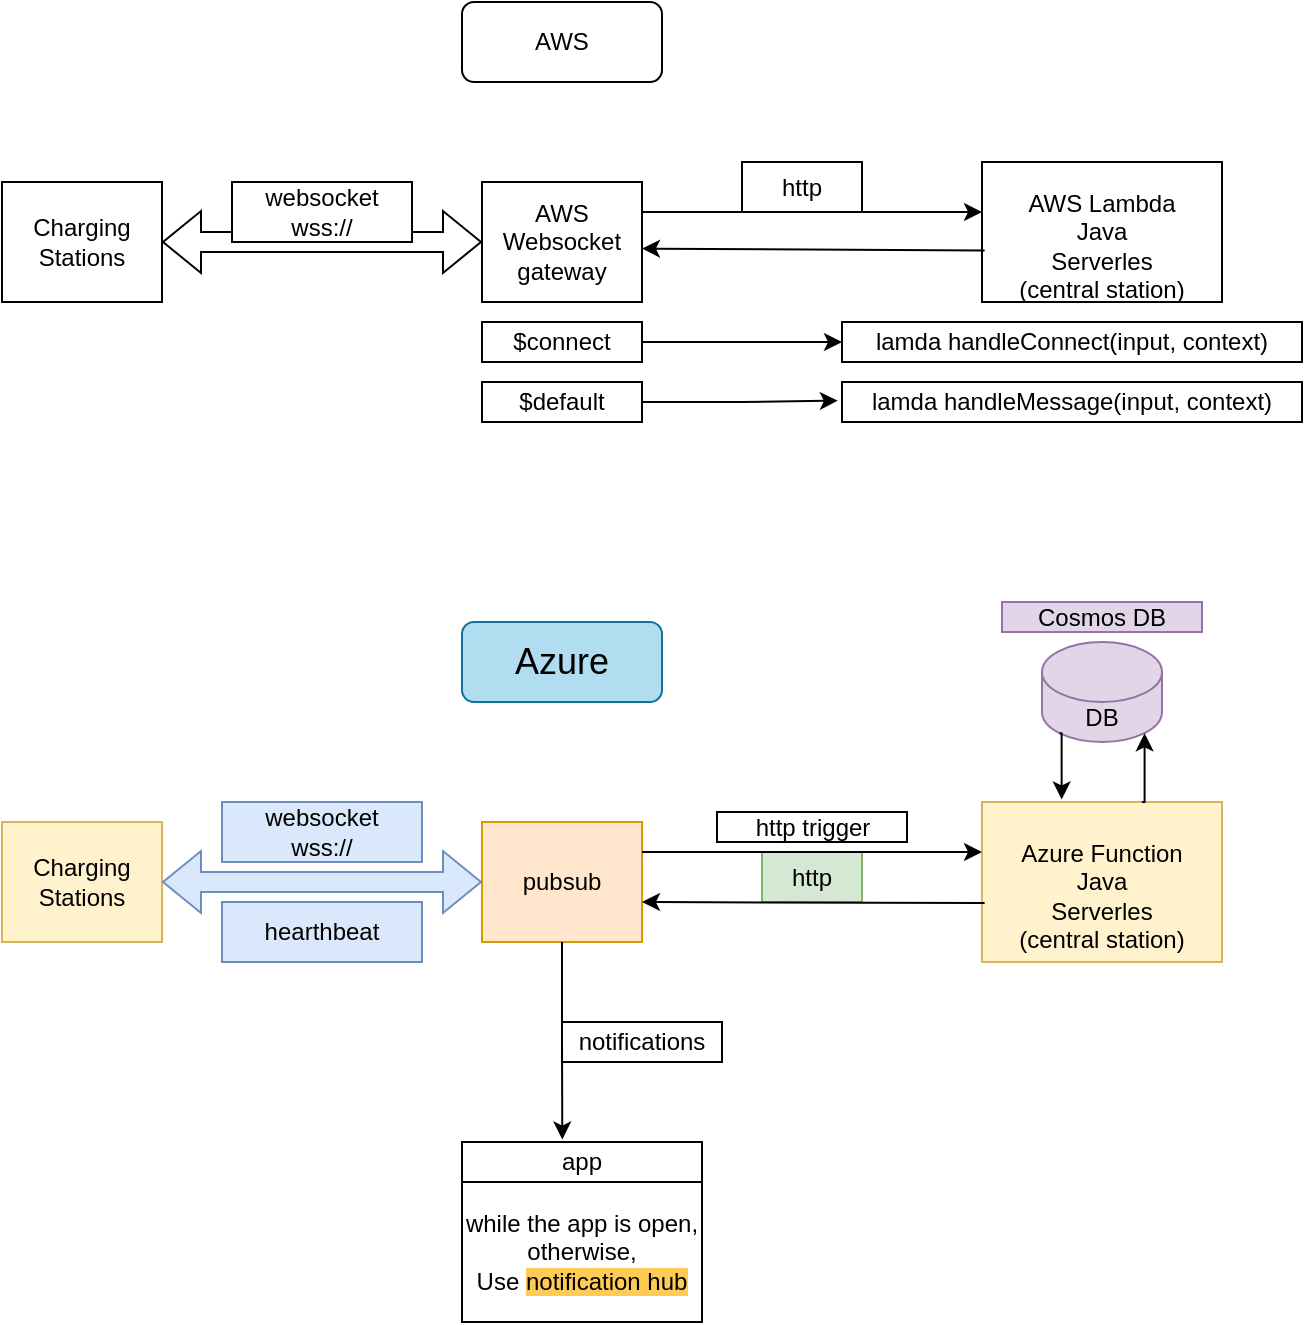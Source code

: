 <mxfile version="22.0.8" type="github">
  <diagram name="Page-1" id="yOUFaCtAM69SyQl96-M3">
    <mxGraphModel dx="417" dy="327" grid="1" gridSize="5" guides="1" tooltips="1" connect="1" arrows="1" fold="1" page="1" pageScale="1" pageWidth="850" pageHeight="1100" math="0" shadow="0">
      <root>
        <mxCell id="0" />
        <mxCell id="1" parent="0" />
        <mxCell id="DhphQR0WTkYj_wjM38mZ-2" value="&lt;br&gt;Azure Function&lt;br&gt;Java&lt;br&gt;Serverles&lt;br&gt;(central station)" style="rounded=0;whiteSpace=wrap;html=1;fillColor=#fff2cc;strokeColor=#d6b656;" parent="1" vertex="1">
          <mxGeometry x="530" y="440" width="120" height="80" as="geometry" />
        </mxCell>
        <mxCell id="DhphQR0WTkYj_wjM38mZ-3" value="pubsub" style="rounded=0;whiteSpace=wrap;html=1;fillColor=#ffe6cc;strokeColor=#d79b00;" parent="1" vertex="1">
          <mxGeometry x="280" y="450" width="80" height="60" as="geometry" />
        </mxCell>
        <mxCell id="DhphQR0WTkYj_wjM38mZ-4" value="Charging Stations" style="rounded=0;whiteSpace=wrap;html=1;fillColor=#fff2cc;strokeColor=#d6b656;" parent="1" vertex="1">
          <mxGeometry x="40" y="450" width="80" height="60" as="geometry" />
        </mxCell>
        <mxCell id="DhphQR0WTkYj_wjM38mZ-5" value="" style="shape=flexArrow;endArrow=classic;startArrow=classic;html=1;rounded=0;exitX=1;exitY=0.5;exitDx=0;exitDy=0;entryX=0;entryY=0.5;entryDx=0;entryDy=0;fillColor=#dae8fc;strokeColor=#6c8ebf;" parent="1" source="DhphQR0WTkYj_wjM38mZ-4" target="DhphQR0WTkYj_wjM38mZ-3" edge="1">
          <mxGeometry width="100" height="100" relative="1" as="geometry">
            <mxPoint x="160" y="540" as="sourcePoint" />
            <mxPoint x="260" y="440" as="targetPoint" />
          </mxGeometry>
        </mxCell>
        <mxCell id="DhphQR0WTkYj_wjM38mZ-6" value="&lt;div&gt;websocket&lt;/div&gt;&lt;div&gt;wss://&lt;br&gt;&lt;/div&gt;" style="rounded=0;whiteSpace=wrap;html=1;fillColor=#dae8fc;strokeColor=#6c8ebf;" parent="1" vertex="1">
          <mxGeometry x="150" y="440" width="100" height="30" as="geometry" />
        </mxCell>
        <mxCell id="DhphQR0WTkYj_wjM38mZ-7" value="http" style="rounded=0;whiteSpace=wrap;html=1;fillColor=#d5e8d4;strokeColor=#82b366;" parent="1" vertex="1">
          <mxGeometry x="420" y="465" width="50" height="25" as="geometry" />
        </mxCell>
        <mxCell id="DhphQR0WTkYj_wjM38mZ-8" value="" style="endArrow=classic;html=1;rounded=0;exitX=1;exitY=0.25;exitDx=0;exitDy=0;" parent="1" source="DhphQR0WTkYj_wjM38mZ-3" edge="1">
          <mxGeometry width="50" height="50" relative="1" as="geometry">
            <mxPoint x="380" y="480" as="sourcePoint" />
            <mxPoint x="530" y="465" as="targetPoint" />
          </mxGeometry>
        </mxCell>
        <mxCell id="DhphQR0WTkYj_wjM38mZ-9" value="" style="endArrow=classic;html=1;rounded=0;exitX=0.011;exitY=0.632;exitDx=0;exitDy=0;exitPerimeter=0;" parent="1" source="DhphQR0WTkYj_wjM38mZ-2" edge="1">
          <mxGeometry width="50" height="50" relative="1" as="geometry">
            <mxPoint x="480" y="480" as="sourcePoint" />
            <mxPoint x="360" y="490" as="targetPoint" />
          </mxGeometry>
        </mxCell>
        <mxCell id="DhphQR0WTkYj_wjM38mZ-10" value="&lt;br&gt;AWS Lambda&lt;br&gt;Java&lt;br&gt;Serverles&lt;br&gt;(central station)" style="rounded=0;whiteSpace=wrap;html=1;" parent="1" vertex="1">
          <mxGeometry x="530" y="120" width="120" height="70" as="geometry" />
        </mxCell>
        <mxCell id="DhphQR0WTkYj_wjM38mZ-11" value="AWS&lt;br&gt;Websocket gateway" style="rounded=0;whiteSpace=wrap;html=1;" parent="1" vertex="1">
          <mxGeometry x="280" y="130" width="80" height="60" as="geometry" />
        </mxCell>
        <mxCell id="DhphQR0WTkYj_wjM38mZ-12" value="Charging Stations" style="rounded=0;whiteSpace=wrap;html=1;" parent="1" vertex="1">
          <mxGeometry x="40" y="130" width="80" height="60" as="geometry" />
        </mxCell>
        <mxCell id="DhphQR0WTkYj_wjM38mZ-13" value="" style="shape=flexArrow;endArrow=classic;startArrow=classic;html=1;rounded=0;exitX=1;exitY=0.5;exitDx=0;exitDy=0;entryX=0;entryY=0.5;entryDx=0;entryDy=0;" parent="1" source="DhphQR0WTkYj_wjM38mZ-12" target="DhphQR0WTkYj_wjM38mZ-11" edge="1">
          <mxGeometry width="100" height="100" relative="1" as="geometry">
            <mxPoint x="160" y="220" as="sourcePoint" />
            <mxPoint x="260" y="120" as="targetPoint" />
          </mxGeometry>
        </mxCell>
        <mxCell id="DhphQR0WTkYj_wjM38mZ-14" value="&lt;div&gt;websocket&lt;/div&gt;&lt;div&gt;wss://&lt;br&gt;&lt;/div&gt;" style="rounded=0;whiteSpace=wrap;html=1;" parent="1" vertex="1">
          <mxGeometry x="155" y="130" width="90" height="30" as="geometry" />
        </mxCell>
        <mxCell id="DhphQR0WTkYj_wjM38mZ-15" value="http" style="rounded=0;whiteSpace=wrap;html=1;" parent="1" vertex="1">
          <mxGeometry x="410" y="120" width="60" height="25" as="geometry" />
        </mxCell>
        <mxCell id="DhphQR0WTkYj_wjM38mZ-16" value="" style="endArrow=classic;html=1;rounded=0;exitX=1;exitY=0.25;exitDx=0;exitDy=0;" parent="1" source="DhphQR0WTkYj_wjM38mZ-11" edge="1">
          <mxGeometry width="50" height="50" relative="1" as="geometry">
            <mxPoint x="380" y="160" as="sourcePoint" />
            <mxPoint x="530" y="145" as="targetPoint" />
          </mxGeometry>
        </mxCell>
        <mxCell id="DhphQR0WTkYj_wjM38mZ-17" value="" style="endArrow=classic;html=1;rounded=0;exitX=0.011;exitY=0.632;exitDx=0;exitDy=0;exitPerimeter=0;entryX=1;entryY=0.555;entryDx=0;entryDy=0;entryPerimeter=0;" parent="1" source="DhphQR0WTkYj_wjM38mZ-10" target="DhphQR0WTkYj_wjM38mZ-11" edge="1">
          <mxGeometry width="50" height="50" relative="1" as="geometry">
            <mxPoint x="480" y="160" as="sourcePoint" />
            <mxPoint x="360" y="170" as="targetPoint" />
          </mxGeometry>
        </mxCell>
        <mxCell id="DhphQR0WTkYj_wjM38mZ-18" value="AWS" style="rounded=1;whiteSpace=wrap;html=1;" parent="1" vertex="1">
          <mxGeometry x="270" y="40" width="100" height="40" as="geometry" />
        </mxCell>
        <mxCell id="DhphQR0WTkYj_wjM38mZ-19" value="Azure" style="rounded=1;whiteSpace=wrap;html=1;strokeWidth=1;fontSize=18;fillColor=#b1ddf0;strokeColor=#10739e;" parent="1" vertex="1">
          <mxGeometry x="270" y="350" width="100" height="40" as="geometry" />
        </mxCell>
        <mxCell id="DhphQR0WTkYj_wjM38mZ-24" style="edgeStyle=orthogonalEdgeStyle;rounded=0;orthogonalLoop=1;jettySize=auto;html=1;exitX=1;exitY=0.5;exitDx=0;exitDy=0;entryX=0;entryY=0.5;entryDx=0;entryDy=0;" parent="1" source="DhphQR0WTkYj_wjM38mZ-20" target="DhphQR0WTkYj_wjM38mZ-22" edge="1">
          <mxGeometry relative="1" as="geometry" />
        </mxCell>
        <mxCell id="DhphQR0WTkYj_wjM38mZ-20" value="$connect" style="rounded=0;whiteSpace=wrap;html=1;" parent="1" vertex="1">
          <mxGeometry x="280" y="200" width="80" height="20" as="geometry" />
        </mxCell>
        <mxCell id="DhphQR0WTkYj_wjM38mZ-21" value="$default" style="rounded=0;whiteSpace=wrap;html=1;" parent="1" vertex="1">
          <mxGeometry x="280" y="230" width="80" height="20" as="geometry" />
        </mxCell>
        <mxCell id="DhphQR0WTkYj_wjM38mZ-22" value="lamda handleConnect(input, context)" style="rounded=0;whiteSpace=wrap;html=1;" parent="1" vertex="1">
          <mxGeometry x="460" y="200" width="230" height="20" as="geometry" />
        </mxCell>
        <mxCell id="DhphQR0WTkYj_wjM38mZ-23" value="lamda handleMessage(input, context)" style="rounded=0;whiteSpace=wrap;html=1;" parent="1" vertex="1">
          <mxGeometry x="460" y="230" width="230" height="20" as="geometry" />
        </mxCell>
        <mxCell id="DhphQR0WTkYj_wjM38mZ-25" style="edgeStyle=orthogonalEdgeStyle;rounded=0;orthogonalLoop=1;jettySize=auto;html=1;exitX=1;exitY=0.5;exitDx=0;exitDy=0;entryX=-0.009;entryY=0.467;entryDx=0;entryDy=0;entryPerimeter=0;" parent="1" source="DhphQR0WTkYj_wjM38mZ-21" target="DhphQR0WTkYj_wjM38mZ-23" edge="1">
          <mxGeometry relative="1" as="geometry" />
        </mxCell>
        <mxCell id="DhphQR0WTkYj_wjM38mZ-28" value="hearthbeat" style="rounded=0;whiteSpace=wrap;html=1;fillColor=#dae8fc;strokeColor=#6c8ebf;" parent="1" vertex="1">
          <mxGeometry x="150" y="490" width="100" height="30" as="geometry" />
        </mxCell>
        <mxCell id="DhphQR0WTkYj_wjM38mZ-29" value="DB" style="shape=cylinder3;whiteSpace=wrap;html=1;boundedLbl=1;backgroundOutline=1;size=15;fillColor=#e1d5e7;strokeColor=#9673a6;" parent="1" vertex="1">
          <mxGeometry x="560" y="360" width="60" height="50" as="geometry" />
        </mxCell>
        <mxCell id="DhphQR0WTkYj_wjM38mZ-31" value="&lt;h1 style=&quot;font-size: 12px;&quot; class=&quot;font-size-h2&quot;&gt;&lt;span style=&quot;font-weight: normal; font-size: 12px;&quot;&gt;Cosmos DB &lt;/span&gt;&lt;/h1&gt;" style="rounded=0;whiteSpace=wrap;html=1;fontSize=12;fontStyle=0;align=center;fillColor=#e1d5e7;strokeColor=#9673a6;" parent="1" vertex="1">
          <mxGeometry x="540" y="340" width="100" height="15" as="geometry" />
        </mxCell>
        <mxCell id="DhphQR0WTkYj_wjM38mZ-33" value="while the app is open,&lt;br&gt;otherwise,&lt;br&gt;Use &lt;span style=&quot;background-color: rgb(254, 203, 84);&quot;&gt;notification hub&lt;/span&gt;" style="rounded=0;whiteSpace=wrap;html=1;" parent="1" vertex="1">
          <mxGeometry x="270" y="630" width="120" height="70" as="geometry" />
        </mxCell>
        <mxCell id="DhphQR0WTkYj_wjM38mZ-35" value="notifications" style="rounded=0;whiteSpace=wrap;html=1;" parent="1" vertex="1">
          <mxGeometry x="320" y="550" width="80" height="20" as="geometry" />
        </mxCell>
        <mxCell id="DhphQR0WTkYj_wjM38mZ-36" value="app" style="rounded=0;whiteSpace=wrap;html=1;" parent="1" vertex="1">
          <mxGeometry x="270" y="610" width="120" height="20" as="geometry" />
        </mxCell>
        <mxCell id="DhphQR0WTkYj_wjM38mZ-37" style="edgeStyle=orthogonalEdgeStyle;rounded=0;orthogonalLoop=1;jettySize=auto;html=1;entryX=0.418;entryY=-0.062;entryDx=0;entryDy=0;entryPerimeter=0;" parent="1" source="DhphQR0WTkYj_wjM38mZ-3" target="DhphQR0WTkYj_wjM38mZ-36" edge="1">
          <mxGeometry relative="1" as="geometry" />
        </mxCell>
        <mxCell id="DhphQR0WTkYj_wjM38mZ-40" style="edgeStyle=orthogonalEdgeStyle;rounded=0;orthogonalLoop=1;jettySize=auto;html=1;exitX=0.145;exitY=1;exitDx=0;exitDy=-4.35;exitPerimeter=0;entryX=0.332;entryY=-0.016;entryDx=0;entryDy=0;entryPerimeter=0;" parent="1" source="DhphQR0WTkYj_wjM38mZ-29" target="DhphQR0WTkYj_wjM38mZ-2" edge="1">
          <mxGeometry relative="1" as="geometry" />
        </mxCell>
        <mxCell id="DhphQR0WTkYj_wjM38mZ-41" style="edgeStyle=orthogonalEdgeStyle;rounded=0;orthogonalLoop=1;jettySize=auto;html=1;entryX=0.855;entryY=1;entryDx=0;entryDy=-4.35;entryPerimeter=0;" parent="1" target="DhphQR0WTkYj_wjM38mZ-29" edge="1">
          <mxGeometry relative="1" as="geometry">
            <mxPoint x="610" y="440" as="sourcePoint" />
          </mxGeometry>
        </mxCell>
        <mxCell id="Rq3a15On_nk6PGTsaYT3-1" value="http trigger" style="rounded=0;whiteSpace=wrap;html=1;" vertex="1" parent="1">
          <mxGeometry x="397.5" y="445" width="95" height="15" as="geometry" />
        </mxCell>
      </root>
    </mxGraphModel>
  </diagram>
</mxfile>
